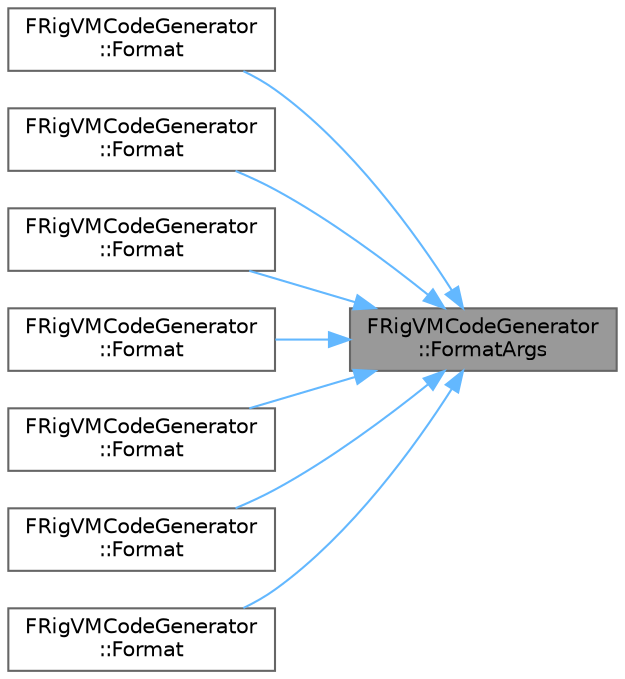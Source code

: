 digraph "FRigVMCodeGenerator::FormatArgs"
{
 // INTERACTIVE_SVG=YES
 // LATEX_PDF_SIZE
  bgcolor="transparent";
  edge [fontname=Helvetica,fontsize=10,labelfontname=Helvetica,labelfontsize=10];
  node [fontname=Helvetica,fontsize=10,shape=box,height=0.2,width=0.4];
  rankdir="RL";
  Node1 [id="Node000001",label="FRigVMCodeGenerator\l::FormatArgs",height=0.2,width=0.4,color="gray40", fillcolor="grey60", style="filled", fontcolor="black",tooltip=" "];
  Node1 -> Node2 [id="edge1_Node000001_Node000002",dir="back",color="steelblue1",style="solid",tooltip=" "];
  Node2 [id="Node000002",label="FRigVMCodeGenerator\l::Format",height=0.2,width=0.4,color="grey40", fillcolor="white", style="filled",URL="$d9/d66/structFRigVMCodeGenerator.html#a137fafb1942027833adaaf86a816d73f",tooltip=" "];
  Node1 -> Node3 [id="edge2_Node000001_Node000003",dir="back",color="steelblue1",style="solid",tooltip=" "];
  Node3 [id="Node000003",label="FRigVMCodeGenerator\l::Format",height=0.2,width=0.4,color="grey40", fillcolor="white", style="filled",URL="$d9/d66/structFRigVMCodeGenerator.html#a53ce4f8c835f0840519571e6404b3474",tooltip=" "];
  Node1 -> Node4 [id="edge3_Node000001_Node000004",dir="back",color="steelblue1",style="solid",tooltip=" "];
  Node4 [id="Node000004",label="FRigVMCodeGenerator\l::Format",height=0.2,width=0.4,color="grey40", fillcolor="white", style="filled",URL="$d9/d66/structFRigVMCodeGenerator.html#a66531439fdc8a0874e15b489ebf8489c",tooltip=" "];
  Node1 -> Node5 [id="edge4_Node000001_Node000005",dir="back",color="steelblue1",style="solid",tooltip=" "];
  Node5 [id="Node000005",label="FRigVMCodeGenerator\l::Format",height=0.2,width=0.4,color="grey40", fillcolor="white", style="filled",URL="$d9/d66/structFRigVMCodeGenerator.html#a3964fae043893f5cf1faee505e301e74",tooltip=" "];
  Node1 -> Node6 [id="edge5_Node000001_Node000006",dir="back",color="steelblue1",style="solid",tooltip=" "];
  Node6 [id="Node000006",label="FRigVMCodeGenerator\l::Format",height=0.2,width=0.4,color="grey40", fillcolor="white", style="filled",URL="$d9/d66/structFRigVMCodeGenerator.html#a9b5ba4cd848612ae85aefdf83cb288e1",tooltip=" "];
  Node1 -> Node7 [id="edge6_Node000001_Node000007",dir="back",color="steelblue1",style="solid",tooltip=" "];
  Node7 [id="Node000007",label="FRigVMCodeGenerator\l::Format",height=0.2,width=0.4,color="grey40", fillcolor="white", style="filled",URL="$d9/d66/structFRigVMCodeGenerator.html#ab78fa0f47b2bcd5f64986b63a20bd820",tooltip=" "];
  Node1 -> Node8 [id="edge7_Node000001_Node000008",dir="back",color="steelblue1",style="solid",tooltip=" "];
  Node8 [id="Node000008",label="FRigVMCodeGenerator\l::Format",height=0.2,width=0.4,color="grey40", fillcolor="white", style="filled",URL="$d9/d66/structFRigVMCodeGenerator.html#ad11c1abb7f11ace7f976a292bf7eb49a",tooltip=" "];
}
